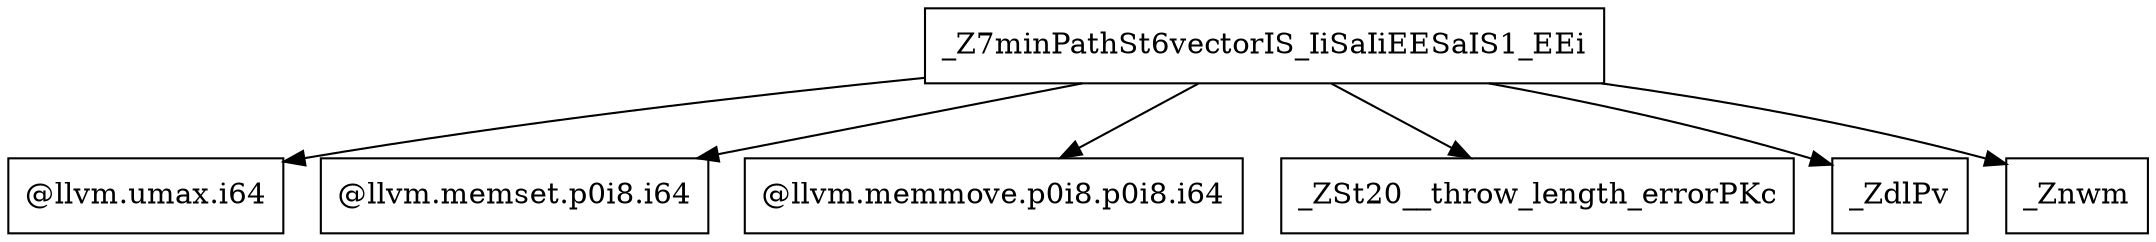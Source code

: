 digraph CallGraph {
    // Function nodes
    node [shape=box];
    minPath [label="_Z7minPathSt6vectorIS_IiSaIiEESaIS1_EEi"];
    llvmUmax [label="@llvm.umax.i64"];
    llvmMemset [label="@llvm.memset.p0i8.i64"];
    llvmMemmove [label="@llvm.memmove.p0i8.p0i8.i64"];
    throwLengthError [label="_ZSt20__throw_length_errorPKc"];
    delete [label="_ZdlPv"];
    new [label="_Znwm"];

    // Edges (function calls)
    minPath -> llvmUmax;
    minPath -> llvmMemset;
    minPath -> llvmMemmove;
    minPath -> throwLengthError;
    minPath -> delete;
    minPath -> new;
}
